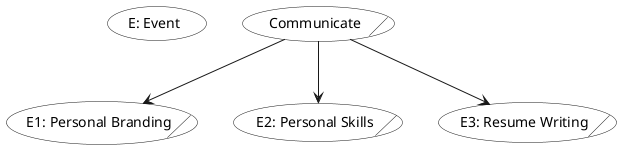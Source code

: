 @startuml "Communicate"

skinparam usecase {
BackgroundColor transparent
shadowing false
}
(E: Event)

(Communicate)/ as E0 
(E1: Personal Branding)/ as E1 

(E2: Personal Skills)/ as E2
(E3: Resume Writing)/ as E3



E0 --> E1

E0 --> E2
E0 --> E3






@enduml
